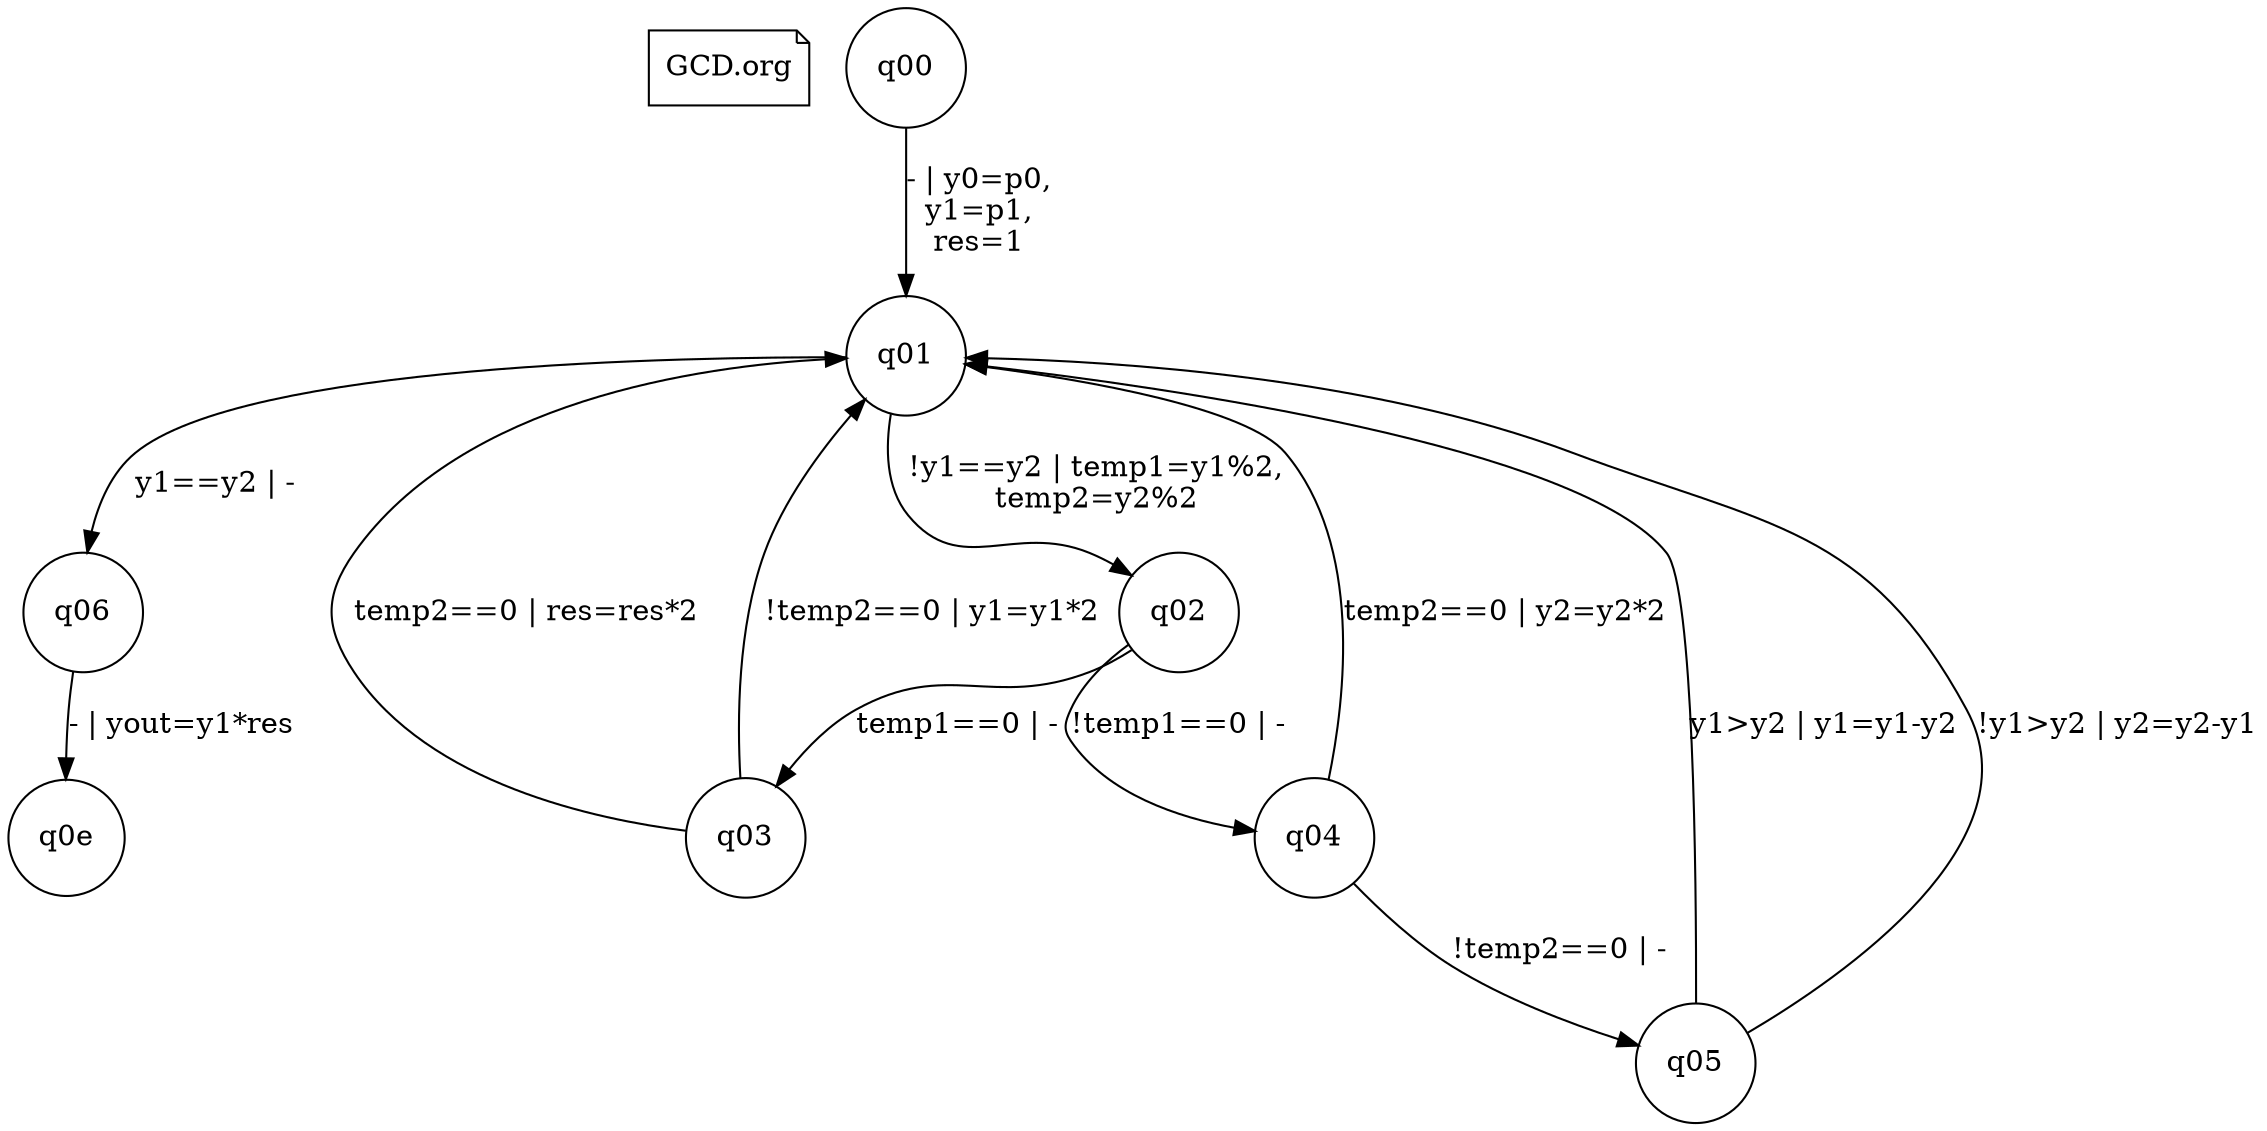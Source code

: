 digraph fsmdIndot {

"GCD.org" [shape=note];
q00 [shape=circle];
q01 [shape=circle];
q00 -> q01 [label="- | y0=p0,\ny1=p1,\nres=1"];
q01 [shape=circle];
q06 [shape=circle];
q01 -> q06 [label="y1==y2 | -"];
q02 [shape=circle];
q01 -> q02 [label="!y1==y2 | temp1=y1%2,\ntemp2=y2%2"];
q02 [shape=circle];
q03 [shape=circle];
q02 -> q03 [label="temp1==0 | -"];
q04 [shape=circle];
q02 -> q04 [label="!temp1==0 | -"];
q03 [shape=circle];
q01 [shape=circle];
q03 -> q01 [label="temp2==0 | res=res*2"];
q01 [shape=circle];
q03 -> q01 [label="!temp2==0 | y1=y1*2"];
q04 [shape=circle];
q01 [shape=circle];
q04 -> q01 [label="temp2==0 | y2=y2*2"];
q05 [shape=circle];
q04 -> q05 [label="!temp2==0 | -"];
q05 [shape=circle];
q01 [shape=circle];
q05 -> q01 [label="y1>y2 | y1=y1-y2"];
q01 [shape=circle];
q05 -> q01 [label="!y1>y2 | y2=y2-y1"];
q06 [shape=circle];
q0e [shape=circle];
q06 -> q0e [label="- | yout=y1*res"];

}
